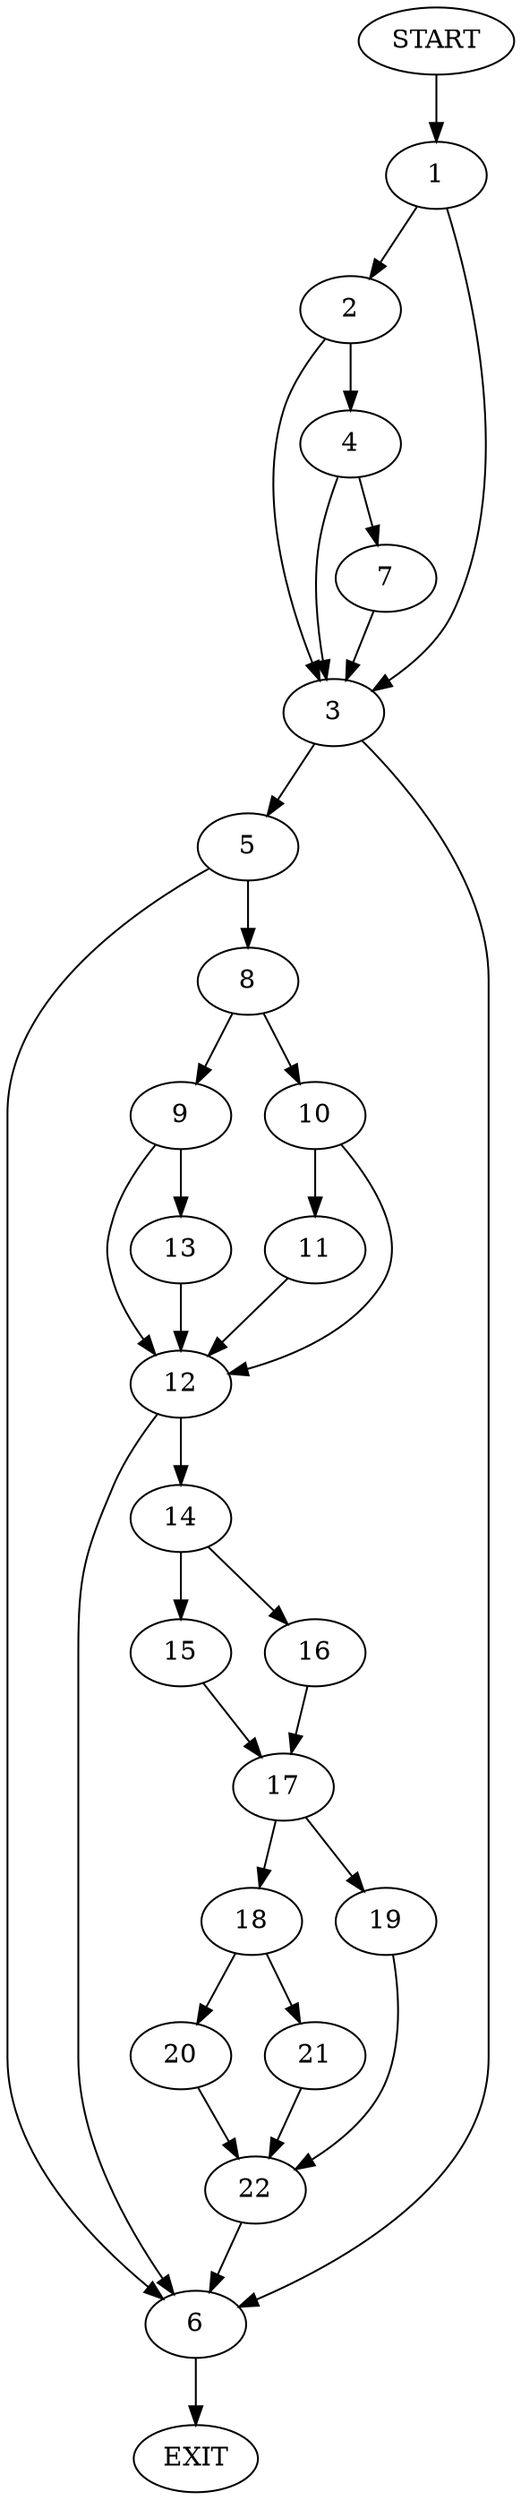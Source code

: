 digraph {
0 [label="START"]
23 [label="EXIT"]
0 -> 1
1 -> 2
1 -> 3
2 -> 3
2 -> 4
3 -> 5
3 -> 6
4 -> 7
4 -> 3
7 -> 3
5 -> 6
5 -> 8
6 -> 23
8 -> 9
8 -> 10
10 -> 11
10 -> 12
9 -> 12
9 -> 13
12 -> 6
12 -> 14
11 -> 12
13 -> 12
14 -> 15
14 -> 16
16 -> 17
15 -> 17
17 -> 18
17 -> 19
18 -> 20
18 -> 21
19 -> 22
22 -> 6
20 -> 22
21 -> 22
}
